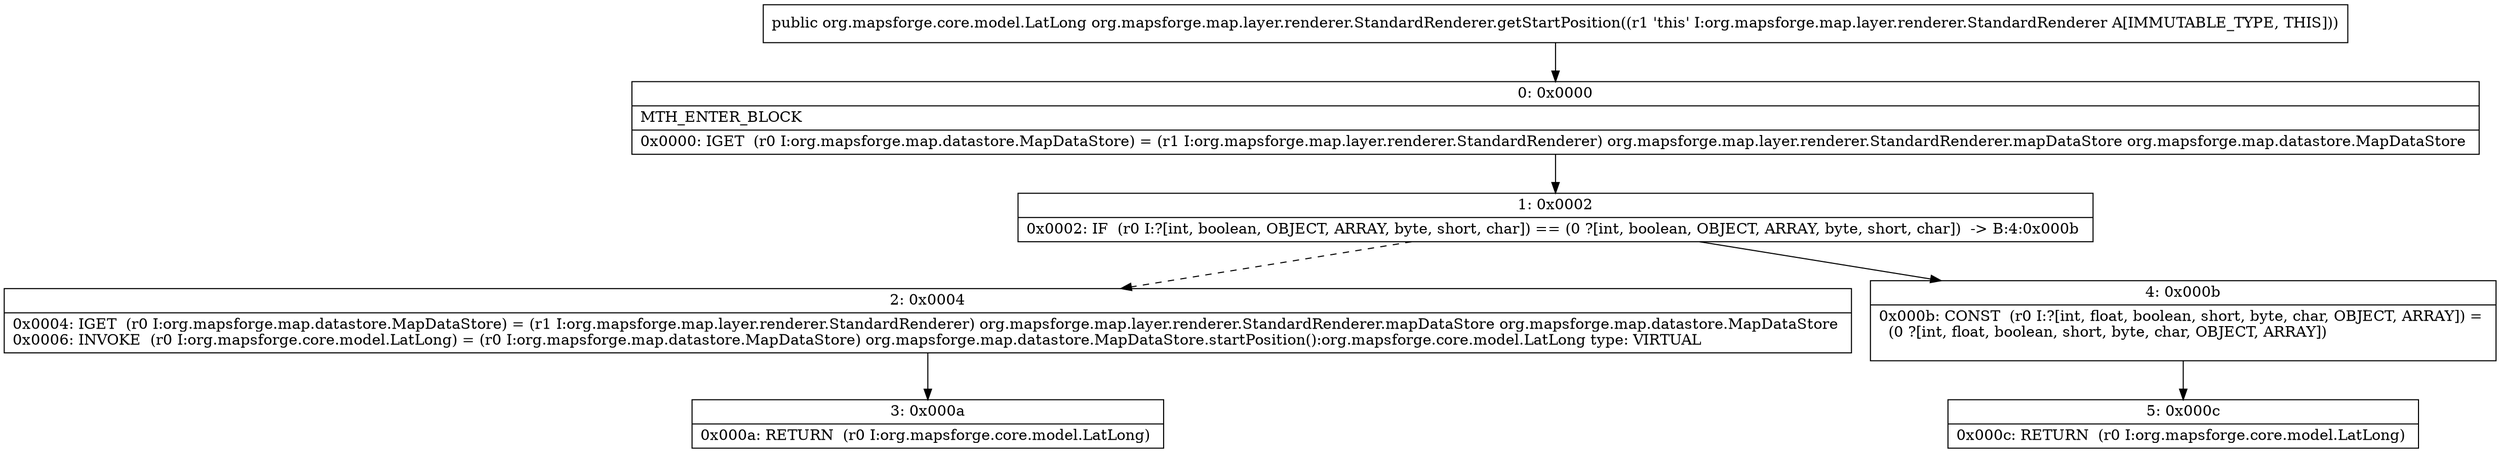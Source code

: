 digraph "CFG fororg.mapsforge.map.layer.renderer.StandardRenderer.getStartPosition()Lorg\/mapsforge\/core\/model\/LatLong;" {
Node_0 [shape=record,label="{0\:\ 0x0000|MTH_ENTER_BLOCK\l|0x0000: IGET  (r0 I:org.mapsforge.map.datastore.MapDataStore) = (r1 I:org.mapsforge.map.layer.renderer.StandardRenderer) org.mapsforge.map.layer.renderer.StandardRenderer.mapDataStore org.mapsforge.map.datastore.MapDataStore \l}"];
Node_1 [shape=record,label="{1\:\ 0x0002|0x0002: IF  (r0 I:?[int, boolean, OBJECT, ARRAY, byte, short, char]) == (0 ?[int, boolean, OBJECT, ARRAY, byte, short, char])  \-\> B:4:0x000b \l}"];
Node_2 [shape=record,label="{2\:\ 0x0004|0x0004: IGET  (r0 I:org.mapsforge.map.datastore.MapDataStore) = (r1 I:org.mapsforge.map.layer.renderer.StandardRenderer) org.mapsforge.map.layer.renderer.StandardRenderer.mapDataStore org.mapsforge.map.datastore.MapDataStore \l0x0006: INVOKE  (r0 I:org.mapsforge.core.model.LatLong) = (r0 I:org.mapsforge.map.datastore.MapDataStore) org.mapsforge.map.datastore.MapDataStore.startPosition():org.mapsforge.core.model.LatLong type: VIRTUAL \l}"];
Node_3 [shape=record,label="{3\:\ 0x000a|0x000a: RETURN  (r0 I:org.mapsforge.core.model.LatLong) \l}"];
Node_4 [shape=record,label="{4\:\ 0x000b|0x000b: CONST  (r0 I:?[int, float, boolean, short, byte, char, OBJECT, ARRAY]) = \l  (0 ?[int, float, boolean, short, byte, char, OBJECT, ARRAY])\l \l}"];
Node_5 [shape=record,label="{5\:\ 0x000c|0x000c: RETURN  (r0 I:org.mapsforge.core.model.LatLong) \l}"];
MethodNode[shape=record,label="{public org.mapsforge.core.model.LatLong org.mapsforge.map.layer.renderer.StandardRenderer.getStartPosition((r1 'this' I:org.mapsforge.map.layer.renderer.StandardRenderer A[IMMUTABLE_TYPE, THIS])) }"];
MethodNode -> Node_0;
Node_0 -> Node_1;
Node_1 -> Node_2[style=dashed];
Node_1 -> Node_4;
Node_2 -> Node_3;
Node_4 -> Node_5;
}

